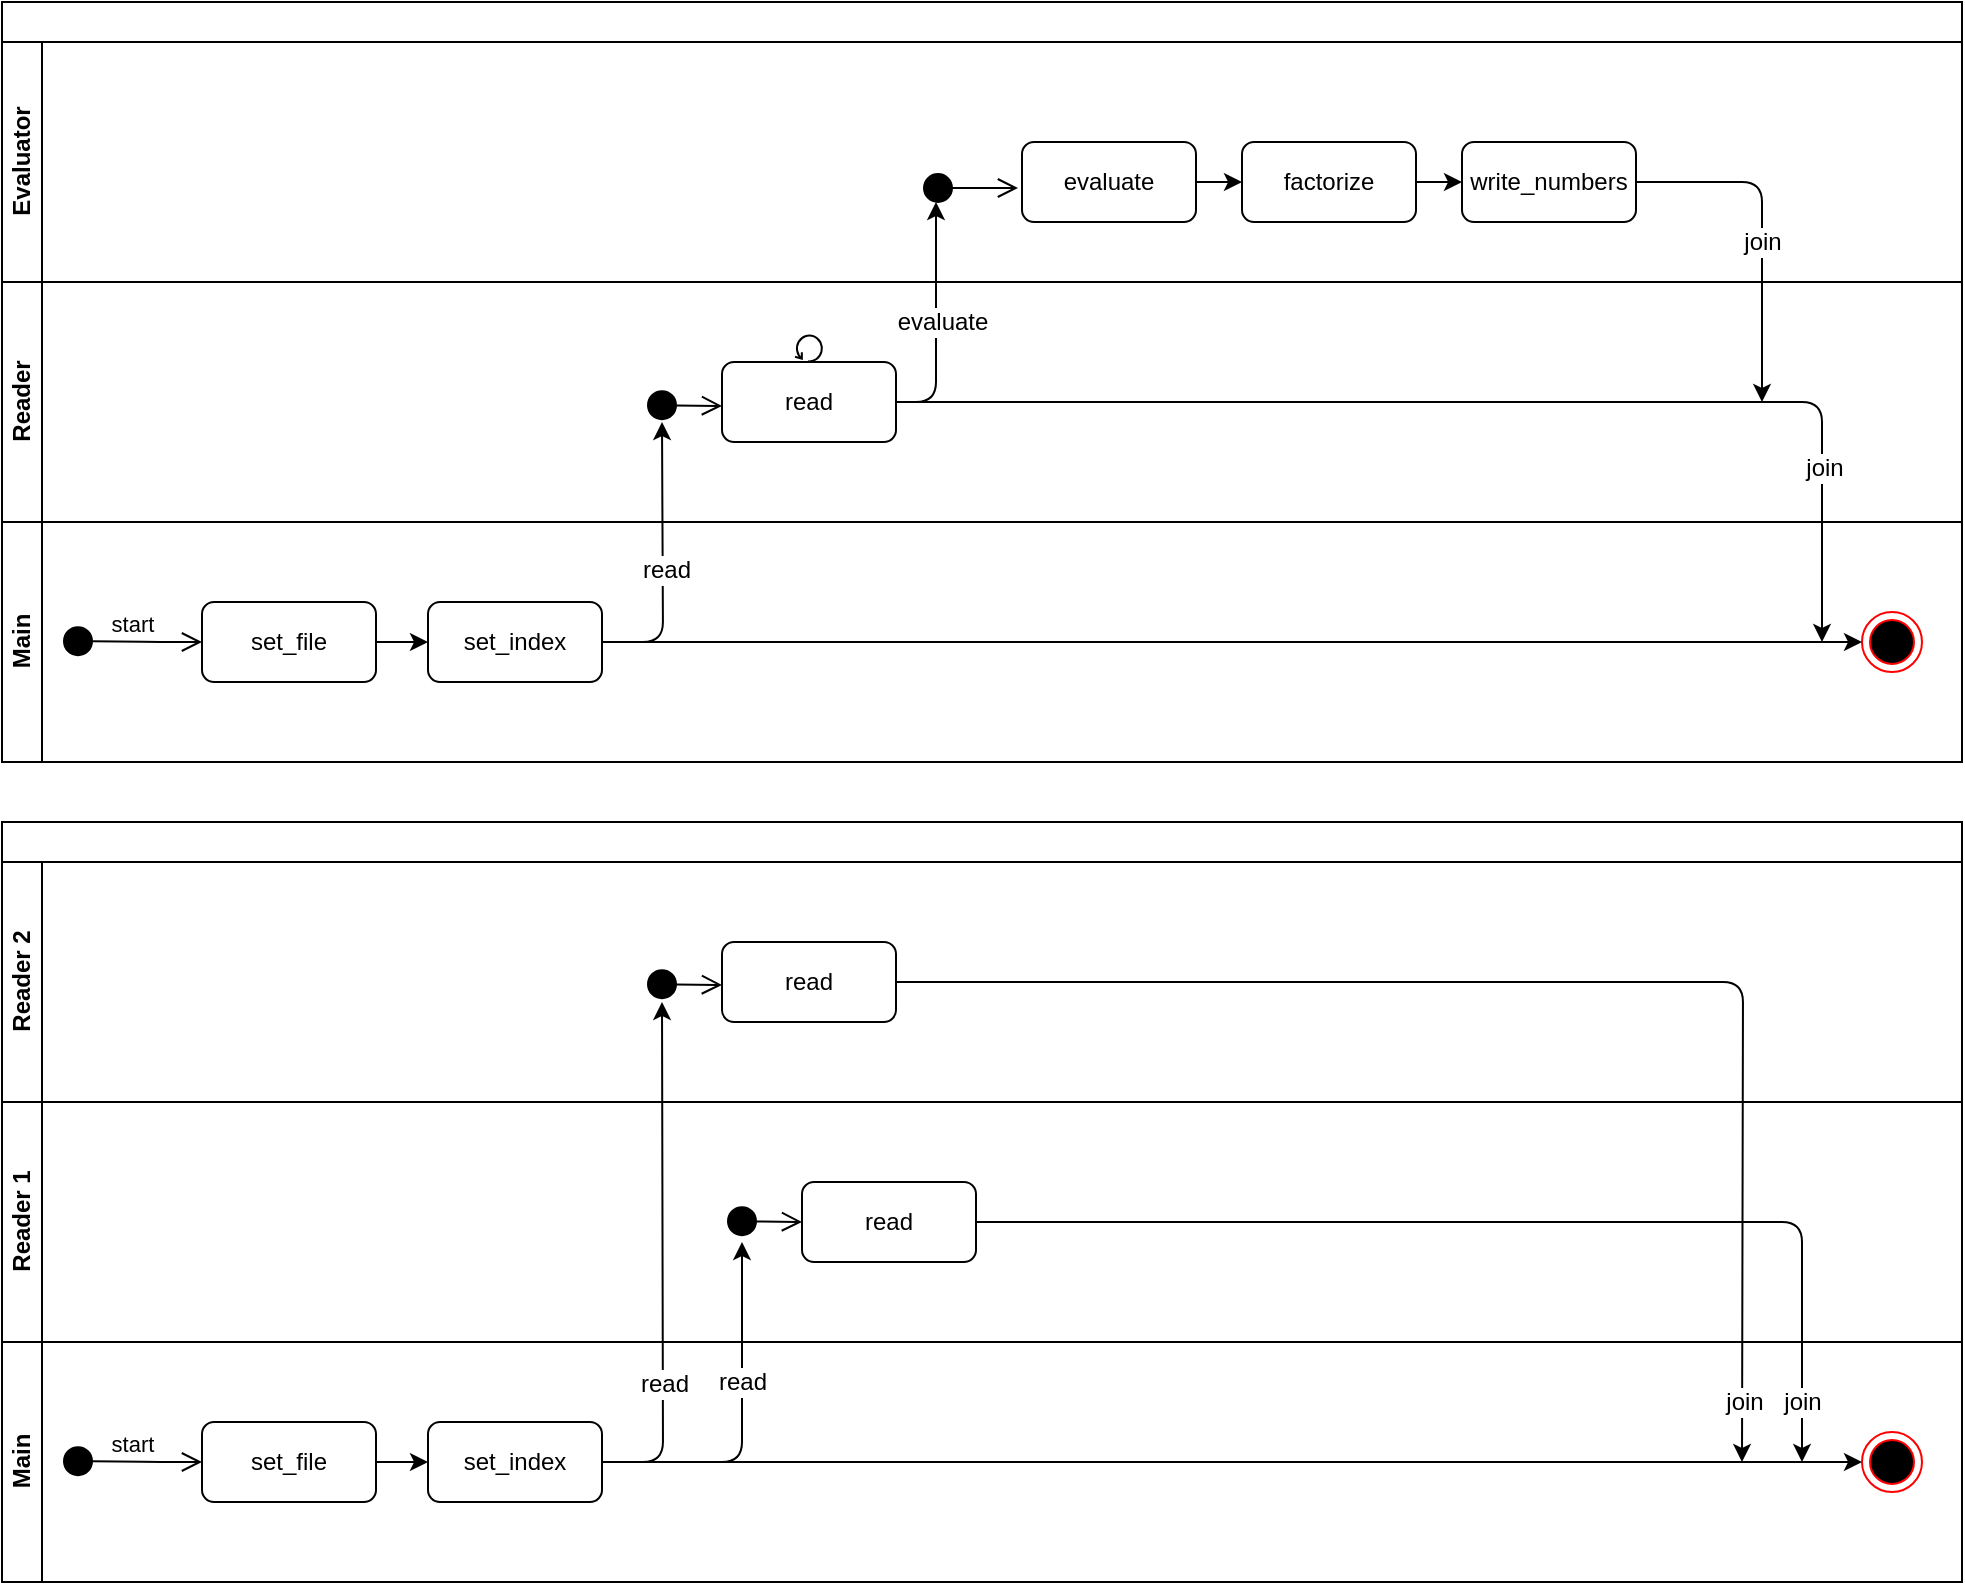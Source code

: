 <mxfile version="12.2.6" type="github" pages="1"><diagram id="gnatGnS-S45WlfF89BAx" name="Page-1"><mxGraphModel dx="1422" dy="794" grid="1" gridSize="10" guides="1" tooltips="1" connect="1" arrows="1" fold="1" page="1" pageScale="1" pageWidth="827" pageHeight="1169" math="0" shadow="0"><root><mxCell id="0"/><mxCell id="1" parent="0"/><mxCell id="jOHfiaGIMtpk8Ng3xNLe-5" value="" style="swimlane;html=1;childLayout=stackLayout;resizeParent=1;resizeParentMax=0;horizontal=1;startSize=20;horizontalStack=0;" vertex="1" parent="1"><mxGeometry x="10" y="10" width="980" height="380" as="geometry"/></mxCell><mxCell id="jOHfiaGIMtpk8Ng3xNLe-6" value="Evaluator" style="swimlane;html=1;startSize=20;horizontal=0;" vertex="1" parent="jOHfiaGIMtpk8Ng3xNLe-5"><mxGeometry y="20" width="980" height="120" as="geometry"/></mxCell><mxCell id="jOHfiaGIMtpk8Ng3xNLe-22" value="" style="html=1;verticalAlign=bottom;startArrow=circle;startFill=1;endArrow=open;startSize=6;endSize=8;" edge="1" parent="jOHfiaGIMtpk8Ng3xNLe-6"><mxGeometry width="80" relative="1" as="geometry"><mxPoint x="460" y="73" as="sourcePoint"/><mxPoint x="508" y="73" as="targetPoint"/></mxGeometry></mxCell><mxCell id="jOHfiaGIMtpk8Ng3xNLe-37" style="edgeStyle=orthogonalEdgeStyle;rounded=1;orthogonalLoop=1;jettySize=auto;html=1;exitX=1;exitY=0.5;exitDx=0;exitDy=0;entryX=0;entryY=0.5;entryDx=0;entryDy=0;" edge="1" parent="jOHfiaGIMtpk8Ng3xNLe-6" source="jOHfiaGIMtpk8Ng3xNLe-26" target="jOHfiaGIMtpk8Ng3xNLe-34"><mxGeometry relative="1" as="geometry"/></mxCell><mxCell id="jOHfiaGIMtpk8Ng3xNLe-26" value="evaluate" style="shape=ext;rounded=1;html=1;whiteSpace=wrap;" vertex="1" parent="jOHfiaGIMtpk8Ng3xNLe-6"><mxGeometry x="510" y="50" width="87" height="40" as="geometry"/></mxCell><mxCell id="jOHfiaGIMtpk8Ng3xNLe-36" style="edgeStyle=orthogonalEdgeStyle;rounded=1;orthogonalLoop=1;jettySize=auto;html=1;exitX=1;exitY=0.5;exitDx=0;exitDy=0;entryX=0;entryY=0.5;entryDx=0;entryDy=0;" edge="1" parent="jOHfiaGIMtpk8Ng3xNLe-6" source="jOHfiaGIMtpk8Ng3xNLe-34" target="jOHfiaGIMtpk8Ng3xNLe-35"><mxGeometry relative="1" as="geometry"/></mxCell><mxCell id="jOHfiaGIMtpk8Ng3xNLe-34" value="factorize" style="shape=ext;rounded=1;html=1;whiteSpace=wrap;" vertex="1" parent="jOHfiaGIMtpk8Ng3xNLe-6"><mxGeometry x="620" y="50" width="87" height="40" as="geometry"/></mxCell><mxCell id="jOHfiaGIMtpk8Ng3xNLe-35" value="write_numbers" style="shape=ext;rounded=1;html=1;whiteSpace=wrap;" vertex="1" parent="jOHfiaGIMtpk8Ng3xNLe-6"><mxGeometry x="730" y="50" width="87" height="40" as="geometry"/></mxCell><mxCell id="jOHfiaGIMtpk8Ng3xNLe-7" value="Reader" style="swimlane;html=1;startSize=20;horizontal=0;" vertex="1" parent="jOHfiaGIMtpk8Ng3xNLe-5"><mxGeometry y="140" width="980" height="120" as="geometry"/></mxCell><mxCell id="jOHfiaGIMtpk8Ng3xNLe-10" value="" style="html=1;verticalAlign=bottom;startArrow=circle;startFill=1;endArrow=open;startSize=6;endSize=8;" edge="1" parent="jOHfiaGIMtpk8Ng3xNLe-7"><mxGeometry width="80" relative="1" as="geometry"><mxPoint x="322" y="61.5" as="sourcePoint"/><mxPoint x="360" y="62" as="targetPoint"/></mxGeometry></mxCell><mxCell id="jOHfiaGIMtpk8Ng3xNLe-20" value="read" style="shape=ext;rounded=1;html=1;whiteSpace=wrap;" vertex="1" parent="jOHfiaGIMtpk8Ng3xNLe-7"><mxGeometry x="360" y="40" width="87" height="40" as="geometry"/></mxCell><mxCell id="jOHfiaGIMtpk8Ng3xNLe-38" value="" style="shape=mxgraph.bpmn.loop;html=1;outlineConnect=0;" vertex="1" parent="jOHfiaGIMtpk8Ng3xNLe-7"><mxGeometry x="396.5" y="26" width="14" height="14" as="geometry"/></mxCell><mxCell id="jOHfiaGIMtpk8Ng3xNLe-8" value="Main" style="swimlane;html=1;startSize=20;horizontal=0;" vertex="1" parent="jOHfiaGIMtpk8Ng3xNLe-5"><mxGeometry y="260" width="980" height="120" as="geometry"/></mxCell><mxCell id="jOHfiaGIMtpk8Ng3xNLe-9" value="start" style="html=1;verticalAlign=bottom;startArrow=circle;startFill=1;endArrow=open;startSize=6;endSize=8;entryX=0;entryY=0.5;entryDx=0;entryDy=0;" edge="1" parent="jOHfiaGIMtpk8Ng3xNLe-8" target="jOHfiaGIMtpk8Ng3xNLe-12"><mxGeometry width="80" relative="1" as="geometry"><mxPoint x="30" y="59.5" as="sourcePoint"/><mxPoint x="80" y="-50" as="targetPoint"/><Array as="points"><mxPoint x="80" y="60"/></Array></mxGeometry></mxCell><mxCell id="jOHfiaGIMtpk8Ng3xNLe-17" value="" style="ellipse;html=1;shape=endState;fillColor=#000000;strokeColor=#ff0000;" vertex="1" parent="jOHfiaGIMtpk8Ng3xNLe-8"><mxGeometry x="930" y="45" width="30" height="30" as="geometry"/></mxCell><mxCell id="jOHfiaGIMtpk8Ng3xNLe-18" style="edgeStyle=orthogonalEdgeStyle;rounded=1;orthogonalLoop=1;jettySize=auto;html=1;exitX=1;exitY=0.5;exitDx=0;exitDy=0;" edge="1" parent="jOHfiaGIMtpk8Ng3xNLe-8" source="jOHfiaGIMtpk8Ng3xNLe-20"><mxGeometry relative="1" as="geometry"><mxPoint x="910" y="60" as="targetPoint"/><mxPoint x="580" y="-60" as="sourcePoint"/><Array as="points"><mxPoint x="910" y="-60"/><mxPoint x="910" y="60"/></Array></mxGeometry></mxCell><mxCell id="jOHfiaGIMtpk8Ng3xNLe-29" value="join" style="text;html=1;resizable=0;points=[];align=center;verticalAlign=middle;labelBackgroundColor=#ffffff;" vertex="1" connectable="0" parent="jOHfiaGIMtpk8Ng3xNLe-18"><mxGeometry x="0.7" y="1" relative="1" as="geometry"><mxPoint as="offset"/></mxGeometry></mxCell><mxCell id="jOHfiaGIMtpk8Ng3xNLe-30" style="edgeStyle=orthogonalEdgeStyle;rounded=1;orthogonalLoop=1;jettySize=auto;html=1;exitX=1;exitY=0.5;exitDx=0;exitDy=0;entryX=0;entryY=0.5;entryDx=0;entryDy=0;" edge="1" parent="jOHfiaGIMtpk8Ng3xNLe-8" source="jOHfiaGIMtpk8Ng3xNLe-12" target="jOHfiaGIMtpk8Ng3xNLe-14"><mxGeometry relative="1" as="geometry"/></mxCell><mxCell id="jOHfiaGIMtpk8Ng3xNLe-12" value="set_file" style="shape=ext;rounded=1;html=1;whiteSpace=wrap;" vertex="1" parent="jOHfiaGIMtpk8Ng3xNLe-8"><mxGeometry x="100" y="40" width="87" height="40" as="geometry"/></mxCell><mxCell id="jOHfiaGIMtpk8Ng3xNLe-32" style="edgeStyle=orthogonalEdgeStyle;rounded=1;orthogonalLoop=1;jettySize=auto;html=1;exitX=1;exitY=0.5;exitDx=0;exitDy=0;entryX=0;entryY=0.5;entryDx=0;entryDy=0;" edge="1" parent="jOHfiaGIMtpk8Ng3xNLe-8" source="jOHfiaGIMtpk8Ng3xNLe-14" target="jOHfiaGIMtpk8Ng3xNLe-17"><mxGeometry relative="1" as="geometry"/></mxCell><mxCell id="jOHfiaGIMtpk8Ng3xNLe-14" value="set_index" style="shape=ext;rounded=1;html=1;whiteSpace=wrap;" vertex="1" parent="jOHfiaGIMtpk8Ng3xNLe-8"><mxGeometry x="213" y="40" width="87" height="40" as="geometry"/></mxCell><mxCell id="jOHfiaGIMtpk8Ng3xNLe-23" style="edgeStyle=orthogonalEdgeStyle;rounded=1;orthogonalLoop=1;jettySize=auto;html=1;exitX=1;exitY=0.5;exitDx=0;exitDy=0;" edge="1" parent="1" source="jOHfiaGIMtpk8Ng3xNLe-20"><mxGeometry relative="1" as="geometry"><mxPoint x="477" y="110" as="targetPoint"/><Array as="points"><mxPoint x="477" y="210"/><mxPoint x="477" y="110"/></Array></mxGeometry></mxCell><mxCell id="jOHfiaGIMtpk8Ng3xNLe-24" value="evaluate" style="text;html=1;resizable=0;points=[];align=center;verticalAlign=middle;labelBackgroundColor=#ffffff;" vertex="1" connectable="0" parent="jOHfiaGIMtpk8Ng3xNLe-23"><mxGeometry x="0.098" relative="1" as="geometry"><mxPoint x="3" y="6" as="offset"/></mxGeometry></mxCell><mxCell id="jOHfiaGIMtpk8Ng3xNLe-27" style="edgeStyle=orthogonalEdgeStyle;rounded=1;orthogonalLoop=1;jettySize=auto;html=1;exitX=1;exitY=0.5;exitDx=0;exitDy=0;" edge="1" parent="1" source="jOHfiaGIMtpk8Ng3xNLe-35"><mxGeometry relative="1" as="geometry"><mxPoint x="890" y="210" as="targetPoint"/><mxPoint x="850" y="100" as="sourcePoint"/><Array as="points"><mxPoint x="890" y="100"/></Array></mxGeometry></mxCell><mxCell id="jOHfiaGIMtpk8Ng3xNLe-28" value="join" style="text;html=1;resizable=0;points=[];align=center;verticalAlign=middle;labelBackgroundColor=#ffffff;" vertex="1" connectable="0" parent="jOHfiaGIMtpk8Ng3xNLe-27"><mxGeometry x="0.399" y="2" relative="1" as="geometry"><mxPoint x="-2" y="-28" as="offset"/></mxGeometry></mxCell><mxCell id="jOHfiaGIMtpk8Ng3xNLe-31" style="edgeStyle=orthogonalEdgeStyle;rounded=1;orthogonalLoop=1;jettySize=auto;html=1;exitX=1;exitY=0.5;exitDx=0;exitDy=0;" edge="1" parent="1" source="jOHfiaGIMtpk8Ng3xNLe-14"><mxGeometry relative="1" as="geometry"><mxPoint x="340" y="220" as="targetPoint"/></mxGeometry></mxCell><mxCell id="jOHfiaGIMtpk8Ng3xNLe-33" value="read" style="text;html=1;resizable=0;points=[];align=center;verticalAlign=middle;labelBackgroundColor=#ffffff;" vertex="1" connectable="0" parent="jOHfiaGIMtpk8Ng3xNLe-31"><mxGeometry x="-0.043" y="-1" relative="1" as="geometry"><mxPoint as="offset"/></mxGeometry></mxCell><mxCell id="jOHfiaGIMtpk8Ng3xNLe-39" value="" style="swimlane;html=1;childLayout=stackLayout;resizeParent=1;resizeParentMax=0;horizontal=1;startSize=20;horizontalStack=0;" vertex="1" parent="1"><mxGeometry x="10" y="420" width="980" height="380" as="geometry"/></mxCell><mxCell id="jOHfiaGIMtpk8Ng3xNLe-40" value="Reader 2" style="swimlane;html=1;startSize=20;horizontal=0;" vertex="1" parent="jOHfiaGIMtpk8Ng3xNLe-39"><mxGeometry y="20" width="980" height="120" as="geometry"/></mxCell><mxCell id="jOHfiaGIMtpk8Ng3xNLe-67" value="" style="html=1;verticalAlign=bottom;startArrow=circle;startFill=1;endArrow=open;startSize=6;endSize=8;" edge="1" parent="jOHfiaGIMtpk8Ng3xNLe-40"><mxGeometry width="80" relative="1" as="geometry"><mxPoint x="322" y="61" as="sourcePoint"/><mxPoint x="360" y="61.5" as="targetPoint"/></mxGeometry></mxCell><mxCell id="jOHfiaGIMtpk8Ng3xNLe-68" value="read" style="shape=ext;rounded=1;html=1;whiteSpace=wrap;" vertex="1" parent="jOHfiaGIMtpk8Ng3xNLe-40"><mxGeometry x="360" y="40" width="87" height="40" as="geometry"/></mxCell><mxCell id="jOHfiaGIMtpk8Ng3xNLe-47" value="Reader 1" style="swimlane;html=1;startSize=20;horizontal=0;" vertex="1" parent="jOHfiaGIMtpk8Ng3xNLe-39"><mxGeometry y="140" width="980" height="120" as="geometry"/></mxCell><mxCell id="jOHfiaGIMtpk8Ng3xNLe-48" value="" style="html=1;verticalAlign=bottom;startArrow=circle;startFill=1;endArrow=open;startSize=6;endSize=8;" edge="1" parent="jOHfiaGIMtpk8Ng3xNLe-47"><mxGeometry width="80" relative="1" as="geometry"><mxPoint x="362" y="59.5" as="sourcePoint"/><mxPoint x="400" y="60" as="targetPoint"/></mxGeometry></mxCell><mxCell id="jOHfiaGIMtpk8Ng3xNLe-49" value="read" style="shape=ext;rounded=1;html=1;whiteSpace=wrap;" vertex="1" parent="jOHfiaGIMtpk8Ng3xNLe-47"><mxGeometry x="400" y="40" width="87" height="40" as="geometry"/></mxCell><mxCell id="jOHfiaGIMtpk8Ng3xNLe-51" value="Main" style="swimlane;html=1;startSize=20;horizontal=0;" vertex="1" parent="jOHfiaGIMtpk8Ng3xNLe-39"><mxGeometry y="260" width="980" height="120" as="geometry"/></mxCell><mxCell id="jOHfiaGIMtpk8Ng3xNLe-52" value="start" style="html=1;verticalAlign=bottom;startArrow=circle;startFill=1;endArrow=open;startSize=6;endSize=8;entryX=0;entryY=0.5;entryDx=0;entryDy=0;" edge="1" parent="jOHfiaGIMtpk8Ng3xNLe-51" target="jOHfiaGIMtpk8Ng3xNLe-57"><mxGeometry width="80" relative="1" as="geometry"><mxPoint x="30" y="59.5" as="sourcePoint"/><mxPoint x="80" y="-50" as="targetPoint"/><Array as="points"><mxPoint x="80" y="60"/></Array></mxGeometry></mxCell><mxCell id="jOHfiaGIMtpk8Ng3xNLe-53" value="" style="ellipse;html=1;shape=endState;fillColor=#000000;strokeColor=#ff0000;" vertex="1" parent="jOHfiaGIMtpk8Ng3xNLe-51"><mxGeometry x="930" y="45" width="30" height="30" as="geometry"/></mxCell><mxCell id="jOHfiaGIMtpk8Ng3xNLe-54" style="edgeStyle=orthogonalEdgeStyle;rounded=1;orthogonalLoop=1;jettySize=auto;html=1;exitX=1;exitY=0.5;exitDx=0;exitDy=0;" edge="1" parent="jOHfiaGIMtpk8Ng3xNLe-51" source="jOHfiaGIMtpk8Ng3xNLe-49"><mxGeometry relative="1" as="geometry"><mxPoint x="900" y="60" as="targetPoint"/><mxPoint x="580" y="-60" as="sourcePoint"/><Array as="points"><mxPoint x="900" y="-60"/></Array></mxGeometry></mxCell><mxCell id="jOHfiaGIMtpk8Ng3xNLe-55" value="join" style="text;html=1;resizable=0;points=[];align=center;verticalAlign=middle;labelBackgroundColor=#ffffff;" vertex="1" connectable="0" parent="jOHfiaGIMtpk8Ng3xNLe-54"><mxGeometry x="0.7" y="1" relative="1" as="geometry"><mxPoint x="-1" y="50" as="offset"/></mxGeometry></mxCell><mxCell id="jOHfiaGIMtpk8Ng3xNLe-56" style="edgeStyle=orthogonalEdgeStyle;rounded=1;orthogonalLoop=1;jettySize=auto;html=1;exitX=1;exitY=0.5;exitDx=0;exitDy=0;entryX=0;entryY=0.5;entryDx=0;entryDy=0;" edge="1" parent="jOHfiaGIMtpk8Ng3xNLe-51" source="jOHfiaGIMtpk8Ng3xNLe-57" target="jOHfiaGIMtpk8Ng3xNLe-59"><mxGeometry relative="1" as="geometry"/></mxCell><mxCell id="jOHfiaGIMtpk8Ng3xNLe-57" value="set_file" style="shape=ext;rounded=1;html=1;whiteSpace=wrap;" vertex="1" parent="jOHfiaGIMtpk8Ng3xNLe-51"><mxGeometry x="100" y="40" width="87" height="40" as="geometry"/></mxCell><mxCell id="jOHfiaGIMtpk8Ng3xNLe-58" style="edgeStyle=orthogonalEdgeStyle;rounded=1;orthogonalLoop=1;jettySize=auto;html=1;exitX=1;exitY=0.5;exitDx=0;exitDy=0;entryX=0;entryY=0.5;entryDx=0;entryDy=0;" edge="1" parent="jOHfiaGIMtpk8Ng3xNLe-51" source="jOHfiaGIMtpk8Ng3xNLe-59" target="jOHfiaGIMtpk8Ng3xNLe-53"><mxGeometry relative="1" as="geometry"/></mxCell><mxCell id="jOHfiaGIMtpk8Ng3xNLe-59" value="set_index" style="shape=ext;rounded=1;html=1;whiteSpace=wrap;" vertex="1" parent="jOHfiaGIMtpk8Ng3xNLe-51"><mxGeometry x="213" y="40" width="87" height="40" as="geometry"/></mxCell><mxCell id="jOHfiaGIMtpk8Ng3xNLe-64" style="edgeStyle=orthogonalEdgeStyle;rounded=1;orthogonalLoop=1;jettySize=auto;html=1;exitX=1;exitY=0.5;exitDx=0;exitDy=0;" edge="1" parent="1" source="jOHfiaGIMtpk8Ng3xNLe-59"><mxGeometry relative="1" as="geometry"><mxPoint x="380" y="630" as="targetPoint"/><Array as="points"><mxPoint x="380" y="740"/><mxPoint x="380" y="630"/></Array></mxGeometry></mxCell><mxCell id="jOHfiaGIMtpk8Ng3xNLe-65" value="read" style="text;html=1;resizable=0;points=[];align=center;verticalAlign=middle;labelBackgroundColor=#ffffff;" vertex="1" connectable="0" parent="jOHfiaGIMtpk8Ng3xNLe-64"><mxGeometry x="-0.043" y="-1" relative="1" as="geometry"><mxPoint x="-1" y="-24" as="offset"/></mxGeometry></mxCell><mxCell id="jOHfiaGIMtpk8Ng3xNLe-69" style="edgeStyle=orthogonalEdgeStyle;rounded=1;orthogonalLoop=1;jettySize=auto;html=1;exitX=1;exitY=0.5;exitDx=0;exitDy=0;" edge="1" parent="1" source="jOHfiaGIMtpk8Ng3xNLe-59"><mxGeometry relative="1" as="geometry"><mxPoint x="340" y="510" as="targetPoint"/></mxGeometry></mxCell><mxCell id="jOHfiaGIMtpk8Ng3xNLe-72" value="read" style="text;html=1;resizable=0;points=[];align=center;verticalAlign=middle;labelBackgroundColor=#ffffff;" vertex="1" connectable="0" parent="jOHfiaGIMtpk8Ng3xNLe-69"><mxGeometry x="-0.1" y="-3" relative="1" as="geometry"><mxPoint x="-3" y="47" as="offset"/></mxGeometry></mxCell><mxCell id="jOHfiaGIMtpk8Ng3xNLe-70" style="edgeStyle=orthogonalEdgeStyle;rounded=1;orthogonalLoop=1;jettySize=auto;html=1;exitX=1;exitY=0.5;exitDx=0;exitDy=0;" edge="1" parent="1" source="jOHfiaGIMtpk8Ng3xNLe-68"><mxGeometry relative="1" as="geometry"><mxPoint x="880" y="740" as="targetPoint"/></mxGeometry></mxCell><mxCell id="jOHfiaGIMtpk8Ng3xNLe-71" value="join" style="text;html=1;resizable=0;points=[];align=center;verticalAlign=middle;labelBackgroundColor=#ffffff;" vertex="1" connectable="0" parent="jOHfiaGIMtpk8Ng3xNLe-70"><mxGeometry x="0.267" y="-36" relative="1" as="geometry"><mxPoint x="3" y="174" as="offset"/></mxGeometry></mxCell></root></mxGraphModel></diagram></mxfile>
